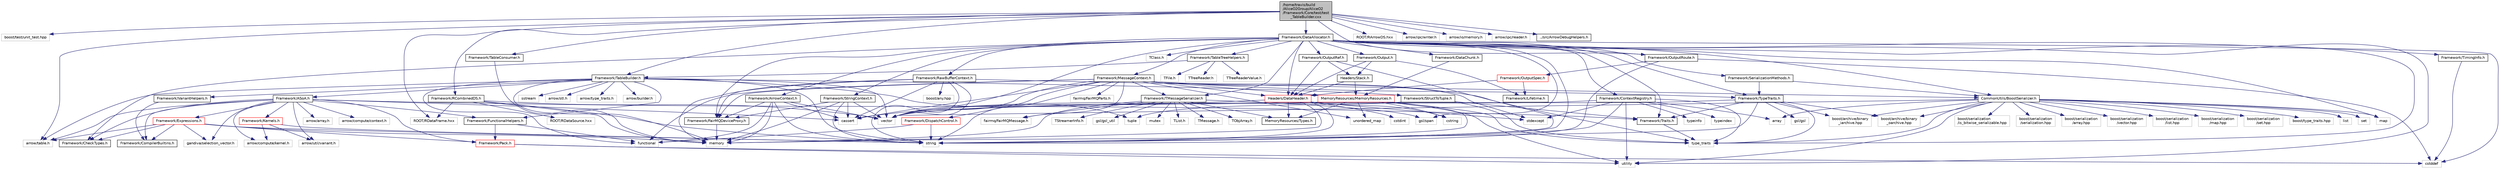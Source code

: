 digraph "/home/travis/build/AliceO2Group/AliceO2/Framework/Core/test/test_TableBuilder.cxx"
{
 // INTERACTIVE_SVG=YES
  bgcolor="transparent";
  edge [fontname="Helvetica",fontsize="10",labelfontname="Helvetica",labelfontsize="10"];
  node [fontname="Helvetica",fontsize="10",shape=record];
  Node0 [label="/home/travis/build\l/AliceO2Group/AliceO2\l/Framework/Core/test/test\l_TableBuilder.cxx",height=0.2,width=0.4,color="black", fillcolor="grey75", style="filled", fontcolor="black"];
  Node0 -> Node1 [color="midnightblue",fontsize="10",style="solid",fontname="Helvetica"];
  Node1 [label="boost/test/unit_test.hpp",height=0.2,width=0.4,color="grey75"];
  Node0 -> Node2 [color="midnightblue",fontsize="10",style="solid",fontname="Helvetica"];
  Node2 [label="Framework/TableBuilder.h",height=0.2,width=0.4,color="black",URL="$d5/d98/TableBuilder_8h.html"];
  Node2 -> Node3 [color="midnightblue",fontsize="10",style="solid",fontname="Helvetica"];
  Node3 [label="Framework/ASoA.h",height=0.2,width=0.4,color="black",URL="$de/d33/ASoA_8h.html"];
  Node3 -> Node4 [color="midnightblue",fontsize="10",style="solid",fontname="Helvetica"];
  Node4 [label="Framework/Pack.h",height=0.2,width=0.4,color="red",URL="$dd/dce/Pack_8h.html"];
  Node4 -> Node5 [color="midnightblue",fontsize="10",style="solid",fontname="Helvetica"];
  Node5 [label="cstddef",height=0.2,width=0.4,color="grey75"];
  Node4 -> Node6 [color="midnightblue",fontsize="10",style="solid",fontname="Helvetica"];
  Node6 [label="utility",height=0.2,width=0.4,color="grey75"];
  Node3 -> Node8 [color="midnightblue",fontsize="10",style="solid",fontname="Helvetica"];
  Node8 [label="Framework/CheckTypes.h",height=0.2,width=0.4,color="black",URL="$d1/d00/CheckTypes_8h.html"];
  Node3 -> Node9 [color="midnightblue",fontsize="10",style="solid",fontname="Helvetica"];
  Node9 [label="Framework/FunctionalHelpers.h",height=0.2,width=0.4,color="black",URL="$de/d9b/FunctionalHelpers_8h.html"];
  Node9 -> Node4 [color="midnightblue",fontsize="10",style="solid",fontname="Helvetica"];
  Node9 -> Node10 [color="midnightblue",fontsize="10",style="solid",fontname="Helvetica"];
  Node10 [label="functional",height=0.2,width=0.4,color="grey75"];
  Node3 -> Node11 [color="midnightblue",fontsize="10",style="solid",fontname="Helvetica"];
  Node11 [label="Framework/CompilerBuiltins.h",height=0.2,width=0.4,color="black",URL="$d9/de8/CompilerBuiltins_8h.html"];
  Node3 -> Node12 [color="midnightblue",fontsize="10",style="solid",fontname="Helvetica"];
  Node12 [label="Framework/Traits.h",height=0.2,width=0.4,color="black",URL="$db/d31/Traits_8h.html"];
  Node12 -> Node13 [color="midnightblue",fontsize="10",style="solid",fontname="Helvetica"];
  Node13 [label="type_traits",height=0.2,width=0.4,color="grey75"];
  Node3 -> Node14 [color="midnightblue",fontsize="10",style="solid",fontname="Helvetica"];
  Node14 [label="Framework/Expressions.h",height=0.2,width=0.4,color="red",URL="$d0/d91/Expressions_8h.html"];
  Node14 -> Node11 [color="midnightblue",fontsize="10",style="solid",fontname="Helvetica"];
  Node14 -> Node4 [color="midnightblue",fontsize="10",style="solid",fontname="Helvetica"];
  Node14 -> Node8 [color="midnightblue",fontsize="10",style="solid",fontname="Helvetica"];
  Node14 -> Node17 [color="midnightblue",fontsize="10",style="solid",fontname="Helvetica"];
  Node17 [label="arrow/table.h",height=0.2,width=0.4,color="grey75"];
  Node14 -> Node18 [color="midnightblue",fontsize="10",style="solid",fontname="Helvetica"];
  Node18 [label="gandiva/selection_vector.h",height=0.2,width=0.4,color="grey75"];
  Node14 -> Node22 [color="midnightblue",fontsize="10",style="solid",fontname="Helvetica"];
  Node22 [label="string",height=0.2,width=0.4,color="grey75"];
  Node14 -> Node23 [color="midnightblue",fontsize="10",style="solid",fontname="Helvetica"];
  Node23 [label="memory",height=0.2,width=0.4,color="grey75"];
  Node3 -> Node24 [color="midnightblue",fontsize="10",style="solid",fontname="Helvetica"];
  Node24 [label="Framework/Kernels.h",height=0.2,width=0.4,color="red",URL="$d0/d92/Kernels_8h.html"];
  Node24 -> Node25 [color="midnightblue",fontsize="10",style="solid",fontname="Helvetica"];
  Node25 [label="arrow/compute/kernel.h",height=0.2,width=0.4,color="grey75"];
  Node24 -> Node28 [color="midnightblue",fontsize="10",style="solid",fontname="Helvetica"];
  Node28 [label="arrow/util/variant.h",height=0.2,width=0.4,color="grey75"];
  Node24 -> Node22 [color="midnightblue",fontsize="10",style="solid",fontname="Helvetica"];
  Node3 -> Node17 [color="midnightblue",fontsize="10",style="solid",fontname="Helvetica"];
  Node3 -> Node29 [color="midnightblue",fontsize="10",style="solid",fontname="Helvetica"];
  Node29 [label="arrow/array.h",height=0.2,width=0.4,color="grey75"];
  Node3 -> Node28 [color="midnightblue",fontsize="10",style="solid",fontname="Helvetica"];
  Node3 -> Node30 [color="midnightblue",fontsize="10",style="solid",fontname="Helvetica"];
  Node30 [label="arrow/compute/context.h",height=0.2,width=0.4,color="grey75"];
  Node3 -> Node25 [color="midnightblue",fontsize="10",style="solid",fontname="Helvetica"];
  Node3 -> Node18 [color="midnightblue",fontsize="10",style="solid",fontname="Helvetica"];
  Node3 -> Node31 [color="midnightblue",fontsize="10",style="solid",fontname="Helvetica"];
  Node31 [label="cassert",height=0.2,width=0.4,color="grey75"];
  Node2 -> Node32 [color="midnightblue",fontsize="10",style="solid",fontname="Helvetica"];
  Node32 [label="Framework/StructToTuple.h",height=0.2,width=0.4,color="black",URL="$db/d4f/StructToTuple_8h.html"];
  Node32 -> Node12 [color="midnightblue",fontsize="10",style="solid",fontname="Helvetica"];
  Node32 -> Node33 [color="midnightblue",fontsize="10",style="solid",fontname="Helvetica"];
  Node33 [label="tuple",height=0.2,width=0.4,color="grey75"];
  Node32 -> Node13 [color="midnightblue",fontsize="10",style="solid",fontname="Helvetica"];
  Node2 -> Node9 [color="midnightblue",fontsize="10",style="solid",fontname="Helvetica"];
  Node2 -> Node34 [color="midnightblue",fontsize="10",style="solid",fontname="Helvetica"];
  Node34 [label="Framework/VariantHelpers.h",height=0.2,width=0.4,color="black",URL="$d7/dbe/VariantHelpers_8h.html"];
  Node34 -> Node11 [color="midnightblue",fontsize="10",style="solid",fontname="Helvetica"];
  Node2 -> Node35 [color="midnightblue",fontsize="10",style="solid",fontname="Helvetica"];
  Node35 [label="sstream",height=0.2,width=0.4,color="grey75"];
  Node2 -> Node36 [color="midnightblue",fontsize="10",style="solid",fontname="Helvetica"];
  Node36 [label="arrow/stl.h",height=0.2,width=0.4,color="grey75"];
  Node2 -> Node37 [color="midnightblue",fontsize="10",style="solid",fontname="Helvetica"];
  Node37 [label="arrow/type_traits.h",height=0.2,width=0.4,color="grey75"];
  Node2 -> Node17 [color="midnightblue",fontsize="10",style="solid",fontname="Helvetica"];
  Node2 -> Node38 [color="midnightblue",fontsize="10",style="solid",fontname="Helvetica"];
  Node38 [label="arrow/builder.h",height=0.2,width=0.4,color="grey75"];
  Node2 -> Node10 [color="midnightblue",fontsize="10",style="solid",fontname="Helvetica"];
  Node2 -> Node39 [color="midnightblue",fontsize="10",style="solid",fontname="Helvetica"];
  Node39 [label="vector",height=0.2,width=0.4,color="grey75"];
  Node2 -> Node22 [color="midnightblue",fontsize="10",style="solid",fontname="Helvetica"];
  Node2 -> Node23 [color="midnightblue",fontsize="10",style="solid",fontname="Helvetica"];
  Node2 -> Node33 [color="midnightblue",fontsize="10",style="solid",fontname="Helvetica"];
  Node0 -> Node40 [color="midnightblue",fontsize="10",style="solid",fontname="Helvetica"];
  Node40 [label="Framework/TableConsumer.h",height=0.2,width=0.4,color="black",URL="$dc/d03/TableConsumer_8h.html"];
  Node40 -> Node23 [color="midnightblue",fontsize="10",style="solid",fontname="Helvetica"];
  Node0 -> Node41 [color="midnightblue",fontsize="10",style="solid",fontname="Helvetica"];
  Node41 [label="Framework/DataAllocator.h",height=0.2,width=0.4,color="black",URL="$d1/d28/DataAllocator_8h.html"];
  Node41 -> Node42 [color="midnightblue",fontsize="10",style="solid",fontname="Helvetica"];
  Node42 [label="Framework/ContextRegistry.h",height=0.2,width=0.4,color="black",URL="$df/d2f/ContextRegistry_8h.html"];
  Node42 -> Node43 [color="midnightblue",fontsize="10",style="solid",fontname="Helvetica"];
  Node43 [label="typeinfo",height=0.2,width=0.4,color="grey75"];
  Node42 -> Node44 [color="midnightblue",fontsize="10",style="solid",fontname="Helvetica"];
  Node44 [label="typeindex",height=0.2,width=0.4,color="grey75"];
  Node42 -> Node13 [color="midnightblue",fontsize="10",style="solid",fontname="Helvetica"];
  Node42 -> Node22 [color="midnightblue",fontsize="10",style="solid",fontname="Helvetica"];
  Node42 -> Node45 [color="midnightblue",fontsize="10",style="solid",fontname="Helvetica"];
  Node45 [label="stdexcept",height=0.2,width=0.4,color="grey75"];
  Node42 -> Node39 [color="midnightblue",fontsize="10",style="solid",fontname="Helvetica"];
  Node42 -> Node6 [color="midnightblue",fontsize="10",style="solid",fontname="Helvetica"];
  Node42 -> Node46 [color="midnightblue",fontsize="10",style="solid",fontname="Helvetica"];
  Node46 [label="array",height=0.2,width=0.4,color="grey75"];
  Node41 -> Node47 [color="midnightblue",fontsize="10",style="solid",fontname="Helvetica"];
  Node47 [label="Framework/MessageContext.h",height=0.2,width=0.4,color="black",URL="$dc/dc4/MessageContext_8h.html"];
  Node47 -> Node48 [color="midnightblue",fontsize="10",style="solid",fontname="Helvetica"];
  Node48 [label="Framework/DispatchControl.h",height=0.2,width=0.4,color="red",URL="$dd/dda/DispatchControl_8h.html"];
  Node48 -> Node10 [color="midnightblue",fontsize="10",style="solid",fontname="Helvetica"];
  Node48 -> Node22 [color="midnightblue",fontsize="10",style="solid",fontname="Helvetica"];
  Node47 -> Node50 [color="midnightblue",fontsize="10",style="solid",fontname="Helvetica"];
  Node50 [label="Framework/FairMQDeviceProxy.h",height=0.2,width=0.4,color="black",URL="$d8/d71/FairMQDeviceProxy_8h.html"];
  Node50 -> Node23 [color="midnightblue",fontsize="10",style="solid",fontname="Helvetica"];
  Node47 -> Node51 [color="midnightblue",fontsize="10",style="solid",fontname="Helvetica"];
  Node51 [label="Framework/TMessageSerializer.h",height=0.2,width=0.4,color="black",URL="$d8/d3c/TMessageSerializer_8h.html"];
  Node51 -> Node52 [color="midnightblue",fontsize="10",style="solid",fontname="Helvetica"];
  Node52 [label="fairmq/FairMQMessage.h",height=0.2,width=0.4,color="grey75"];
  Node51 -> Node53 [color="midnightblue",fontsize="10",style="solid",fontname="Helvetica"];
  Node53 [label="TList.h",height=0.2,width=0.4,color="grey75"];
  Node51 -> Node54 [color="midnightblue",fontsize="10",style="solid",fontname="Helvetica"];
  Node54 [label="TMessage.h",height=0.2,width=0.4,color="grey75"];
  Node51 -> Node55 [color="midnightblue",fontsize="10",style="solid",fontname="Helvetica"];
  Node55 [label="TObjArray.h",height=0.2,width=0.4,color="grey75"];
  Node51 -> Node56 [color="midnightblue",fontsize="10",style="solid",fontname="Helvetica"];
  Node56 [label="TStreamerInfo.h",height=0.2,width=0.4,color="grey75"];
  Node51 -> Node57 [color="midnightblue",fontsize="10",style="solid",fontname="Helvetica"];
  Node57 [label="gsl/gsl_util",height=0.2,width=0.4,color="grey75"];
  Node51 -> Node58 [color="midnightblue",fontsize="10",style="solid",fontname="Helvetica"];
  Node58 [label="gsl/span",height=0.2,width=0.4,color="grey75"];
  Node51 -> Node23 [color="midnightblue",fontsize="10",style="solid",fontname="Helvetica"];
  Node51 -> Node59 [color="midnightblue",fontsize="10",style="solid",fontname="Helvetica"];
  Node59 [label="mutex",height=0.2,width=0.4,color="grey75"];
  Node51 -> Node60 [color="midnightblue",fontsize="10",style="solid",fontname="Helvetica"];
  Node60 [label="MemoryResources/Types.h",height=0.2,width=0.4,color="black",URL="$d7/df8/Types_8h.html"];
  Node47 -> Node61 [color="midnightblue",fontsize="10",style="solid",fontname="Helvetica"];
  Node61 [label="Framework/TypeTraits.h",height=0.2,width=0.4,color="black",URL="$d0/d95/TypeTraits_8h.html"];
  Node61 -> Node13 [color="midnightblue",fontsize="10",style="solid",fontname="Helvetica"];
  Node61 -> Node39 [color="midnightblue",fontsize="10",style="solid",fontname="Helvetica"];
  Node61 -> Node23 [color="midnightblue",fontsize="10",style="solid",fontname="Helvetica"];
  Node61 -> Node12 [color="midnightblue",fontsize="10",style="solid",fontname="Helvetica"];
  Node61 -> Node62 [color="midnightblue",fontsize="10",style="solid",fontname="Helvetica"];
  Node62 [label="boost/archive/binary\l_iarchive.hpp",height=0.2,width=0.4,color="grey75"];
  Node61 -> Node63 [color="midnightblue",fontsize="10",style="solid",fontname="Helvetica"];
  Node63 [label="boost/archive/binary\l_oarchive.hpp",height=0.2,width=0.4,color="grey75"];
  Node61 -> Node64 [color="midnightblue",fontsize="10",style="solid",fontname="Helvetica"];
  Node64 [label="gsl/gsl",height=0.2,width=0.4,color="grey75"];
  Node47 -> Node65 [color="midnightblue",fontsize="10",style="solid",fontname="Helvetica"];
  Node65 [label="Headers/DataHeader.h",height=0.2,width=0.4,color="red",URL="$dc/dcd/DataHeader_8h.html"];
  Node65 -> Node66 [color="midnightblue",fontsize="10",style="solid",fontname="Helvetica"];
  Node66 [label="cstdint",height=0.2,width=0.4,color="grey75"];
  Node65 -> Node23 [color="midnightblue",fontsize="10",style="solid",fontname="Helvetica"];
  Node65 -> Node31 [color="midnightblue",fontsize="10",style="solid",fontname="Helvetica"];
  Node65 -> Node67 [color="midnightblue",fontsize="10",style="solid",fontname="Helvetica"];
  Node67 [label="cstring",height=0.2,width=0.4,color="grey75"];
  Node65 -> Node45 [color="midnightblue",fontsize="10",style="solid",fontname="Helvetica"];
  Node65 -> Node22 [color="midnightblue",fontsize="10",style="solid",fontname="Helvetica"];
  Node65 -> Node60 [color="midnightblue",fontsize="10",style="solid",fontname="Helvetica"];
  Node47 -> Node71 [color="midnightblue",fontsize="10",style="solid",fontname="Helvetica"];
  Node71 [label="MemoryResources/MemoryResources.h",height=0.2,width=0.4,color="red",URL="$dc/d03/MemoryResources_8h.html"];
  Node71 -> Node67 [color="midnightblue",fontsize="10",style="solid",fontname="Helvetica"];
  Node71 -> Node22 [color="midnightblue",fontsize="10",style="solid",fontname="Helvetica"];
  Node71 -> Node13 [color="midnightblue",fontsize="10",style="solid",fontname="Helvetica"];
  Node71 -> Node6 [color="midnightblue",fontsize="10",style="solid",fontname="Helvetica"];
  Node71 -> Node39 [color="midnightblue",fontsize="10",style="solid",fontname="Helvetica"];
  Node71 -> Node76 [color="midnightblue",fontsize="10",style="solid",fontname="Helvetica"];
  Node76 [label="unordered_map",height=0.2,width=0.4,color="grey75"];
  Node71 -> Node60 [color="midnightblue",fontsize="10",style="solid",fontname="Helvetica"];
  Node47 -> Node52 [color="midnightblue",fontsize="10",style="solid",fontname="Helvetica"];
  Node47 -> Node81 [color="midnightblue",fontsize="10",style="solid",fontname="Helvetica"];
  Node81 [label="fairmq/FairMQParts.h",height=0.2,width=0.4,color="grey75"];
  Node47 -> Node31 [color="midnightblue",fontsize="10",style="solid",fontname="Helvetica"];
  Node47 -> Node10 [color="midnightblue",fontsize="10",style="solid",fontname="Helvetica"];
  Node47 -> Node45 [color="midnightblue",fontsize="10",style="solid",fontname="Helvetica"];
  Node47 -> Node22 [color="midnightblue",fontsize="10",style="solid",fontname="Helvetica"];
  Node47 -> Node13 [color="midnightblue",fontsize="10",style="solid",fontname="Helvetica"];
  Node47 -> Node76 [color="midnightblue",fontsize="10",style="solid",fontname="Helvetica"];
  Node47 -> Node39 [color="midnightblue",fontsize="10",style="solid",fontname="Helvetica"];
  Node41 -> Node82 [color="midnightblue",fontsize="10",style="solid",fontname="Helvetica"];
  Node82 [label="Framework/StringContext.h",height=0.2,width=0.4,color="black",URL="$dd/df6/StringContext_8h.html"];
  Node82 -> Node50 [color="midnightblue",fontsize="10",style="solid",fontname="Helvetica"];
  Node82 -> Node39 [color="midnightblue",fontsize="10",style="solid",fontname="Helvetica"];
  Node82 -> Node31 [color="midnightblue",fontsize="10",style="solid",fontname="Helvetica"];
  Node82 -> Node22 [color="midnightblue",fontsize="10",style="solid",fontname="Helvetica"];
  Node82 -> Node23 [color="midnightblue",fontsize="10",style="solid",fontname="Helvetica"];
  Node41 -> Node83 [color="midnightblue",fontsize="10",style="solid",fontname="Helvetica"];
  Node83 [label="Framework/ArrowContext.h",height=0.2,width=0.4,color="black",URL="$d8/da2/ArrowContext_8h.html"];
  Node83 -> Node50 [color="midnightblue",fontsize="10",style="solid",fontname="Helvetica"];
  Node83 -> Node31 [color="midnightblue",fontsize="10",style="solid",fontname="Helvetica"];
  Node83 -> Node10 [color="midnightblue",fontsize="10",style="solid",fontname="Helvetica"];
  Node83 -> Node23 [color="midnightblue",fontsize="10",style="solid",fontname="Helvetica"];
  Node83 -> Node22 [color="midnightblue",fontsize="10",style="solid",fontname="Helvetica"];
  Node83 -> Node39 [color="midnightblue",fontsize="10",style="solid",fontname="Helvetica"];
  Node41 -> Node84 [color="midnightblue",fontsize="10",style="solid",fontname="Helvetica"];
  Node84 [label="Framework/RawBufferContext.h",height=0.2,width=0.4,color="black",URL="$d8/d25/RawBufferContext_8h.html",tooltip=" "];
  Node84 -> Node50 [color="midnightblue",fontsize="10",style="solid",fontname="Helvetica"];
  Node84 -> Node85 [color="midnightblue",fontsize="10",style="solid",fontname="Helvetica"];
  Node85 [label="CommonUtils/BoostSerializer.h",height=0.2,width=0.4,color="black",URL="$d7/d91/BoostSerializer_8h.html",tooltip="Templatised boost serializer/deserializer for containers and base types. "];
  Node85 -> Node6 [color="midnightblue",fontsize="10",style="solid",fontname="Helvetica"];
  Node85 -> Node13 [color="midnightblue",fontsize="10",style="solid",fontname="Helvetica"];
  Node85 -> Node46 [color="midnightblue",fontsize="10",style="solid",fontname="Helvetica"];
  Node85 -> Node39 [color="midnightblue",fontsize="10",style="solid",fontname="Helvetica"];
  Node85 -> Node86 [color="midnightblue",fontsize="10",style="solid",fontname="Helvetica"];
  Node86 [label="list",height=0.2,width=0.4,color="grey75"];
  Node85 -> Node87 [color="midnightblue",fontsize="10",style="solid",fontname="Helvetica"];
  Node87 [label="map",height=0.2,width=0.4,color="grey75"];
  Node85 -> Node88 [color="midnightblue",fontsize="10",style="solid",fontname="Helvetica"];
  Node88 [label="set",height=0.2,width=0.4,color="grey75"];
  Node85 -> Node62 [color="midnightblue",fontsize="10",style="solid",fontname="Helvetica"];
  Node85 -> Node63 [color="midnightblue",fontsize="10",style="solid",fontname="Helvetica"];
  Node85 -> Node89 [color="midnightblue",fontsize="10",style="solid",fontname="Helvetica"];
  Node89 [label="boost/serialization\l/is_bitwise_serializable.hpp",height=0.2,width=0.4,color="grey75"];
  Node85 -> Node90 [color="midnightblue",fontsize="10",style="solid",fontname="Helvetica"];
  Node90 [label="boost/serialization\l/serialization.hpp",height=0.2,width=0.4,color="grey75"];
  Node85 -> Node91 [color="midnightblue",fontsize="10",style="solid",fontname="Helvetica"];
  Node91 [label="boost/serialization\l/array.hpp",height=0.2,width=0.4,color="grey75"];
  Node85 -> Node92 [color="midnightblue",fontsize="10",style="solid",fontname="Helvetica"];
  Node92 [label="boost/serialization\l/vector.hpp",height=0.2,width=0.4,color="grey75"];
  Node85 -> Node93 [color="midnightblue",fontsize="10",style="solid",fontname="Helvetica"];
  Node93 [label="boost/serialization\l/list.hpp",height=0.2,width=0.4,color="grey75"];
  Node85 -> Node94 [color="midnightblue",fontsize="10",style="solid",fontname="Helvetica"];
  Node94 [label="boost/serialization\l/map.hpp",height=0.2,width=0.4,color="grey75"];
  Node85 -> Node95 [color="midnightblue",fontsize="10",style="solid",fontname="Helvetica"];
  Node95 [label="boost/serialization\l/set.hpp",height=0.2,width=0.4,color="grey75"];
  Node85 -> Node96 [color="midnightblue",fontsize="10",style="solid",fontname="Helvetica"];
  Node96 [label="boost/type_traits.hpp",height=0.2,width=0.4,color="grey75"];
  Node84 -> Node39 [color="midnightblue",fontsize="10",style="solid",fontname="Helvetica"];
  Node84 -> Node31 [color="midnightblue",fontsize="10",style="solid",fontname="Helvetica"];
  Node84 -> Node22 [color="midnightblue",fontsize="10",style="solid",fontname="Helvetica"];
  Node84 -> Node23 [color="midnightblue",fontsize="10",style="solid",fontname="Helvetica"];
  Node84 -> Node97 [color="midnightblue",fontsize="10",style="solid",fontname="Helvetica"];
  Node97 [label="boost/any.hpp",height=0.2,width=0.4,color="grey75"];
  Node41 -> Node85 [color="midnightblue",fontsize="10",style="solid",fontname="Helvetica"];
  Node41 -> Node98 [color="midnightblue",fontsize="10",style="solid",fontname="Helvetica"];
  Node98 [label="Framework/Output.h",height=0.2,width=0.4,color="black",URL="$d3/ddf/Output_8h.html"];
  Node98 -> Node65 [color="midnightblue",fontsize="10",style="solid",fontname="Helvetica"];
  Node98 -> Node99 [color="midnightblue",fontsize="10",style="solid",fontname="Helvetica"];
  Node99 [label="Framework/Lifetime.h",height=0.2,width=0.4,color="black",URL="$dc/dca/Lifetime_8h.html"];
  Node98 -> Node100 [color="midnightblue",fontsize="10",style="solid",fontname="Helvetica"];
  Node100 [label="Headers/Stack.h",height=0.2,width=0.4,color="black",URL="$d4/d00/Headers_2include_2Headers_2Stack_8h.html"];
  Node100 -> Node71 [color="midnightblue",fontsize="10",style="solid",fontname="Helvetica"];
  Node100 -> Node65 [color="midnightblue",fontsize="10",style="solid",fontname="Helvetica"];
  Node41 -> Node101 [color="midnightblue",fontsize="10",style="solid",fontname="Helvetica"];
  Node101 [label="Framework/OutputRef.h",height=0.2,width=0.4,color="black",URL="$d6/d5a/OutputRef_8h.html"];
  Node101 -> Node65 [color="midnightblue",fontsize="10",style="solid",fontname="Helvetica"];
  Node101 -> Node100 [color="midnightblue",fontsize="10",style="solid",fontname="Helvetica"];
  Node101 -> Node22 [color="midnightblue",fontsize="10",style="solid",fontname="Helvetica"];
  Node41 -> Node102 [color="midnightblue",fontsize="10",style="solid",fontname="Helvetica"];
  Node102 [label="Framework/OutputRoute.h",height=0.2,width=0.4,color="black",URL="$d6/df4/OutputRoute_8h.html"];
  Node102 -> Node103 [color="midnightblue",fontsize="10",style="solid",fontname="Helvetica"];
  Node103 [label="Framework/OutputSpec.h",height=0.2,width=0.4,color="red",URL="$db/d2d/OutputSpec_8h.html"];
  Node103 -> Node65 [color="midnightblue",fontsize="10",style="solid",fontname="Helvetica"];
  Node103 -> Node99 [color="midnightblue",fontsize="10",style="solid",fontname="Helvetica"];
  Node102 -> Node5 [color="midnightblue",fontsize="10",style="solid",fontname="Helvetica"];
  Node102 -> Node22 [color="midnightblue",fontsize="10",style="solid",fontname="Helvetica"];
  Node41 -> Node105 [color="midnightblue",fontsize="10",style="solid",fontname="Helvetica"];
  Node105 [label="Framework/DataChunk.h",height=0.2,width=0.4,color="black",URL="$d7/d31/DataChunk_8h.html"];
  Node105 -> Node71 [color="midnightblue",fontsize="10",style="solid",fontname="Helvetica"];
  Node41 -> Node50 [color="midnightblue",fontsize="10",style="solid",fontname="Helvetica"];
  Node41 -> Node106 [color="midnightblue",fontsize="10",style="solid",fontname="Helvetica"];
  Node106 [label="Framework/TimingInfo.h",height=0.2,width=0.4,color="black",URL="$da/d2b/TimingInfo_8h.html"];
  Node106 -> Node5 [color="midnightblue",fontsize="10",style="solid",fontname="Helvetica"];
  Node41 -> Node51 [color="midnightblue",fontsize="10",style="solid",fontname="Helvetica"];
  Node41 -> Node61 [color="midnightblue",fontsize="10",style="solid",fontname="Helvetica"];
  Node41 -> Node12 [color="midnightblue",fontsize="10",style="solid",fontname="Helvetica"];
  Node41 -> Node107 [color="midnightblue",fontsize="10",style="solid",fontname="Helvetica"];
  Node107 [label="Framework/SerializationMethods.h",height=0.2,width=0.4,color="black",URL="$d1/d53/SerializationMethods_8h.html",tooltip="Type wrappers for enfording a specific serialization method. "];
  Node107 -> Node61 [color="midnightblue",fontsize="10",style="solid",fontname="Helvetica"];
  Node107 -> Node85 [color="midnightblue",fontsize="10",style="solid",fontname="Helvetica"];
  Node41 -> Node8 [color="midnightblue",fontsize="10",style="solid",fontname="Helvetica"];
  Node41 -> Node108 [color="midnightblue",fontsize="10",style="solid",fontname="Helvetica"];
  Node108 [label="Framework/TableTreeHelpers.h",height=0.2,width=0.4,color="black",URL="$d4/df5/TableTreeHelpers_8h.html"];
  Node108 -> Node109 [color="midnightblue",fontsize="10",style="solid",fontname="Helvetica"];
  Node109 [label="TFile.h",height=0.2,width=0.4,color="grey75"];
  Node108 -> Node110 [color="midnightblue",fontsize="10",style="solid",fontname="Helvetica"];
  Node110 [label="TTreeReader.h",height=0.2,width=0.4,color="grey75"];
  Node108 -> Node111 [color="midnightblue",fontsize="10",style="solid",fontname="Helvetica"];
  Node111 [label="TTreeReaderValue.h",height=0.2,width=0.4,color="grey75"];
  Node108 -> Node2 [color="midnightblue",fontsize="10",style="solid",fontname="Helvetica"];
  Node41 -> Node65 [color="midnightblue",fontsize="10",style="solid",fontname="Helvetica"];
  Node41 -> Node112 [color="midnightblue",fontsize="10",style="solid",fontname="Helvetica"];
  Node112 [label="TClass.h",height=0.2,width=0.4,color="grey75"];
  Node41 -> Node58 [color="midnightblue",fontsize="10",style="solid",fontname="Helvetica"];
  Node41 -> Node39 [color="midnightblue",fontsize="10",style="solid",fontname="Helvetica"];
  Node41 -> Node87 [color="midnightblue",fontsize="10",style="solid",fontname="Helvetica"];
  Node41 -> Node22 [color="midnightblue",fontsize="10",style="solid",fontname="Helvetica"];
  Node41 -> Node6 [color="midnightblue",fontsize="10",style="solid",fontname="Helvetica"];
  Node41 -> Node13 [color="midnightblue",fontsize="10",style="solid",fontname="Helvetica"];
  Node41 -> Node5 [color="midnightblue",fontsize="10",style="solid",fontname="Helvetica"];
  Node0 -> Node102 [color="midnightblue",fontsize="10",style="solid",fontname="Helvetica"];
  Node0 -> Node17 [color="midnightblue",fontsize="10",style="solid",fontname="Helvetica"];
  Node0 -> Node113 [color="midnightblue",fontsize="10",style="solid",fontname="Helvetica"];
  Node113 [label="ROOT/RDataFrame.hxx",height=0.2,width=0.4,color="grey75"];
  Node0 -> Node114 [color="midnightblue",fontsize="10",style="solid",fontname="Helvetica"];
  Node114 [label="ROOT/RArrowDS.hxx",height=0.2,width=0.4,color="grey75"];
  Node0 -> Node115 [color="midnightblue",fontsize="10",style="solid",fontname="Helvetica"];
  Node115 [label="Framework/RCombinedDS.h",height=0.2,width=0.4,color="black",URL="$de/d35/RCombinedDS_8h.html"];
  Node115 -> Node113 [color="midnightblue",fontsize="10",style="solid",fontname="Helvetica"];
  Node115 -> Node116 [color="midnightblue",fontsize="10",style="solid",fontname="Helvetica"];
  Node116 [label="ROOT/RDataSource.hxx",height=0.2,width=0.4,color="grey75"];
  Node115 -> Node23 [color="midnightblue",fontsize="10",style="solid",fontname="Helvetica"];
  Node115 -> Node22 [color="midnightblue",fontsize="10",style="solid",fontname="Helvetica"];
  Node115 -> Node39 [color="midnightblue",fontsize="10",style="solid",fontname="Helvetica"];
  Node0 -> Node117 [color="midnightblue",fontsize="10",style="solid",fontname="Helvetica"];
  Node117 [label="arrow/ipc/writer.h",height=0.2,width=0.4,color="grey75"];
  Node0 -> Node118 [color="midnightblue",fontsize="10",style="solid",fontname="Helvetica"];
  Node118 [label="arrow/io/memory.h",height=0.2,width=0.4,color="grey75"];
  Node0 -> Node119 [color="midnightblue",fontsize="10",style="solid",fontname="Helvetica"];
  Node119 [label="arrow/ipc/reader.h",height=0.2,width=0.4,color="grey75"];
  Node0 -> Node120 [color="midnightblue",fontsize="10",style="solid",fontname="Helvetica"];
  Node120 [label="../src/ArrowDebugHelpers.h",height=0.2,width=0.4,color="black",URL="$df/d1f/ArrowDebugHelpers_8h.html"];
}
